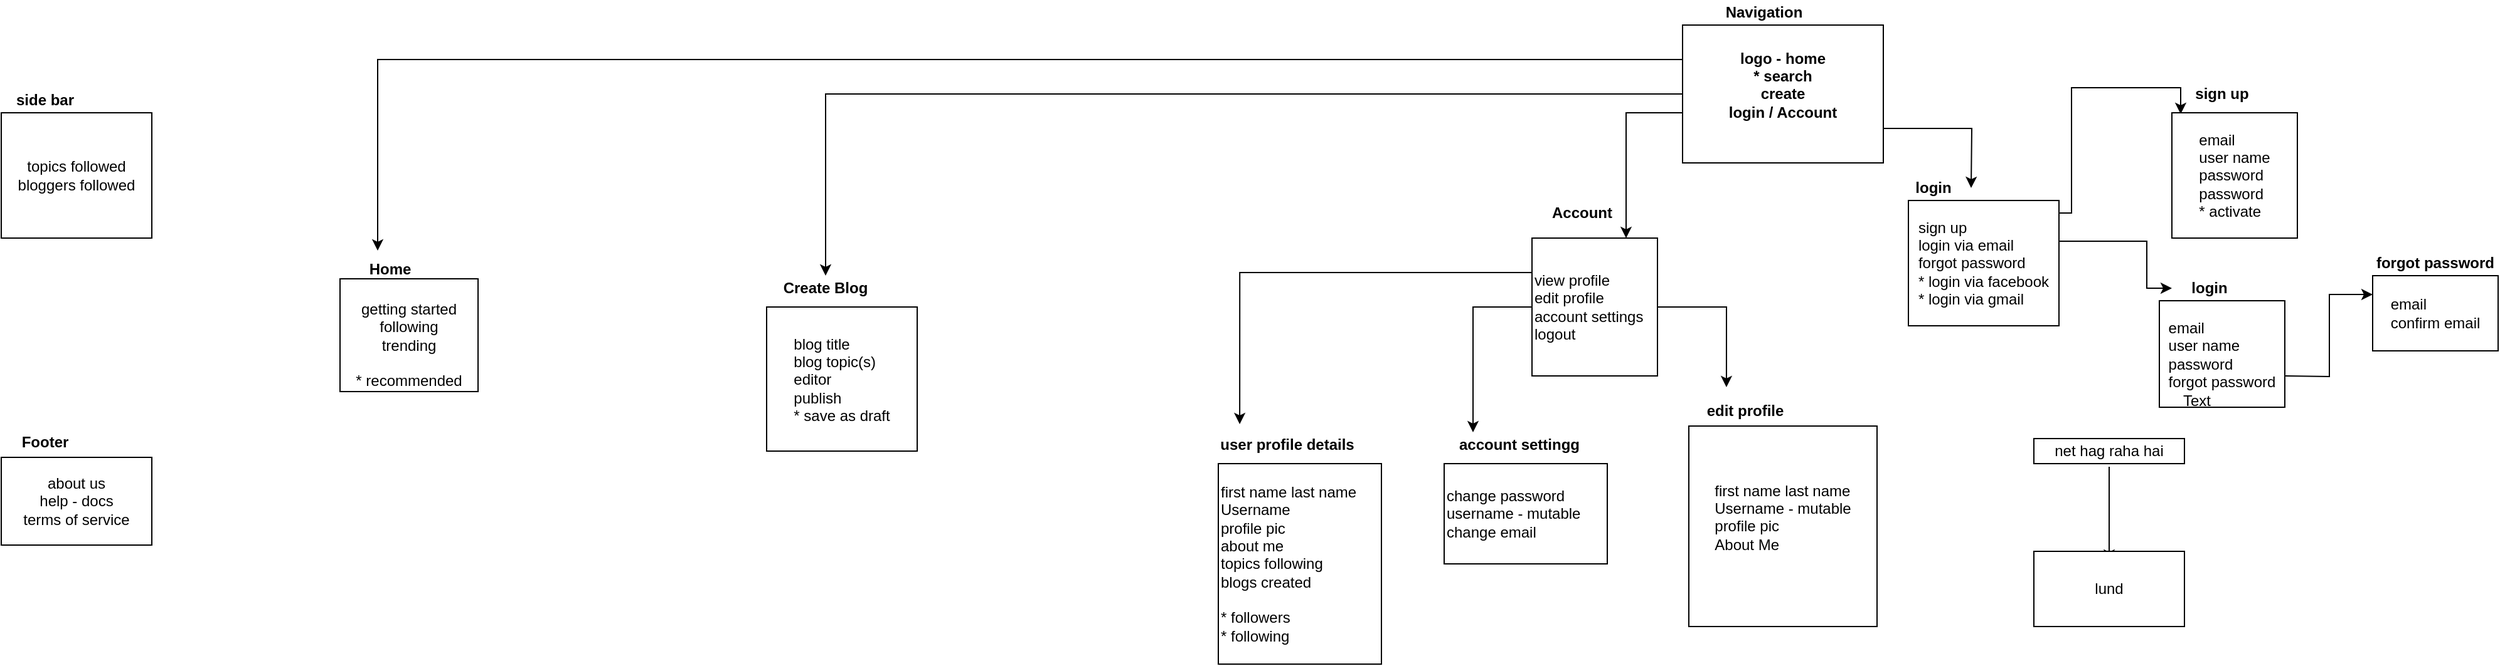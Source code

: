 <mxfile version="15.0.3" type="github">
  <diagram id="prtHgNgQTEPvFCAcTncT" name="Page-1">
    <mxGraphModel dx="2756" dy="614" grid="1" gridSize="10" guides="1" tooltips="1" connect="1" arrows="0" fold="1" page="1" pageScale="1" pageWidth="827" pageHeight="1169" math="0" shadow="0">
      <root>
        <mxCell id="0" />
        <mxCell id="1" parent="0" />
        <mxCell id="8EQNYQx7DyZxJMNojB_O-11" style="edgeStyle=orthogonalEdgeStyle;rounded=0;orthogonalLoop=1;jettySize=auto;html=1;exitX=1;exitY=0.75;exitDx=0;exitDy=0;" parent="1" source="8EQNYQx7DyZxJMNojB_O-1" edge="1">
          <mxGeometry relative="1" as="geometry">
            <mxPoint x="540" y="150" as="targetPoint" />
          </mxGeometry>
        </mxCell>
        <mxCell id="8EQNYQx7DyZxJMNojB_O-39" style="edgeStyle=orthogonalEdgeStyle;rounded=0;orthogonalLoop=1;jettySize=auto;html=1;exitX=0;exitY=0.75;exitDx=0;exitDy=0;entryX=0.75;entryY=0;entryDx=0;entryDy=0;" parent="1" source="8EQNYQx7DyZxJMNojB_O-1" target="8EQNYQx7DyZxJMNojB_O-12" edge="1">
          <mxGeometry relative="1" as="geometry">
            <Array as="points">
              <mxPoint x="310" y="90" />
              <mxPoint x="265" y="90" />
            </Array>
          </mxGeometry>
        </mxCell>
        <mxCell id="8EQNYQx7DyZxJMNojB_O-51" style="edgeStyle=orthogonalEdgeStyle;rounded=0;orthogonalLoop=1;jettySize=auto;html=1;entryX=0.5;entryY=0;entryDx=0;entryDy=0;" parent="1" source="8EQNYQx7DyZxJMNojB_O-1" target="8EQNYQx7DyZxJMNojB_O-40" edge="1">
          <mxGeometry relative="1" as="geometry" />
        </mxCell>
        <mxCell id="y3A3pCyBqQIWZJFm6sRN-7" style="edgeStyle=orthogonalEdgeStyle;rounded=0;orthogonalLoop=1;jettySize=auto;html=1;exitX=0;exitY=0.25;exitDx=0;exitDy=0;" parent="1" source="8EQNYQx7DyZxJMNojB_O-1" edge="1">
          <mxGeometry relative="1" as="geometry">
            <mxPoint x="-730" y="200" as="targetPoint" />
            <Array as="points">
              <mxPoint x="-730" y="48" />
            </Array>
          </mxGeometry>
        </mxCell>
        <mxCell id="8EQNYQx7DyZxJMNojB_O-1" value="&lt;div&gt;&lt;div&gt;&lt;b&gt;logo - home&lt;br&gt;&lt;/b&gt;&lt;/div&gt;&lt;div&gt;&lt;b&gt;* search&lt;/b&gt;&lt;/div&gt;&lt;/div&gt;&lt;div&gt;&lt;b&gt;create&lt;/b&gt;&lt;/div&gt;&lt;div&gt;&lt;b&gt;login / Account&lt;br&gt;&lt;/b&gt;&lt;/div&gt;&lt;div&gt;&lt;br&gt;&lt;/div&gt;" style="rounded=0;whiteSpace=wrap;html=1;" parent="1" vertex="1">
          <mxGeometry x="310" y="20" width="160" height="110" as="geometry" />
        </mxCell>
        <mxCell id="8EQNYQx7DyZxJMNojB_O-3" value="&lt;div align=&quot;left&quot;&gt;sign up&lt;br&gt;&lt;/div&gt;&lt;div align=&quot;left&quot;&gt;login via email&lt;/div&gt;&lt;div align=&quot;left&quot;&gt;forgot password&lt;br&gt;&lt;/div&gt;&lt;div align=&quot;left&quot;&gt;* login via facebook&lt;/div&gt;&lt;div align=&quot;left&quot;&gt;* login via gmail&lt;br&gt;&lt;/div&gt;" style="rounded=0;whiteSpace=wrap;html=1;" parent="1" vertex="1">
          <mxGeometry x="490" y="160" width="120" height="100" as="geometry" />
        </mxCell>
        <mxCell id="8EQNYQx7DyZxJMNojB_O-4" value="&lt;b&gt;login&lt;/b&gt;" style="text;html=1;strokeColor=none;fillColor=none;align=center;verticalAlign=middle;whiteSpace=wrap;rounded=0;" parent="1" vertex="1">
          <mxGeometry x="490" y="140" width="40" height="20" as="geometry" />
        </mxCell>
        <mxCell id="8EQNYQx7DyZxJMNojB_O-5" value="&lt;b&gt;Navigation&lt;/b&gt;" style="text;html=1;strokeColor=none;fillColor=none;align=center;verticalAlign=middle;whiteSpace=wrap;rounded=0;" parent="1" vertex="1">
          <mxGeometry x="340" width="70" height="20" as="geometry" />
        </mxCell>
        <mxCell id="Z2a8YiFNI8ECmcvXWg9p-6" style="edgeStyle=orthogonalEdgeStyle;rounded=0;orthogonalLoop=1;jettySize=auto;html=1;exitX=1;exitY=0;exitDx=0;exitDy=0;entryX=0.07;entryY=0.01;entryDx=0;entryDy=0;entryPerimeter=0;" parent="1" target="Z2a8YiFNI8ECmcvXWg9p-3" edge="1">
          <mxGeometry relative="1" as="geometry">
            <Array as="points">
              <mxPoint x="620" y="170" />
              <mxPoint x="620" y="70" />
              <mxPoint x="707" y="70" />
            </Array>
            <mxPoint x="610" y="170" as="sourcePoint" />
          </mxGeometry>
        </mxCell>
        <mxCell id="Z2a8YiFNI8ECmcvXWg9p-11" style="edgeStyle=orthogonalEdgeStyle;rounded=0;orthogonalLoop=1;jettySize=auto;html=1;exitX=1;exitY=0.25;exitDx=0;exitDy=0;" parent="1" target="Z2a8YiFNI8ECmcvXWg9p-8" edge="1">
          <mxGeometry relative="1" as="geometry">
            <Array as="points">
              <mxPoint x="680" y="193" />
              <mxPoint x="680" y="230" />
            </Array>
            <mxPoint x="610" y="192.5" as="sourcePoint" />
          </mxGeometry>
        </mxCell>
        <mxCell id="y3A3pCyBqQIWZJFm6sRN-1" style="edgeStyle=orthogonalEdgeStyle;rounded=0;orthogonalLoop=1;jettySize=auto;html=1;exitX=0;exitY=0.25;exitDx=0;exitDy=0;entryX=0.155;entryY=-0.05;entryDx=0;entryDy=0;entryPerimeter=0;" parent="1" source="8EQNYQx7DyZxJMNojB_O-12" target="8EQNYQx7DyZxJMNojB_O-27" edge="1">
          <mxGeometry relative="1" as="geometry" />
        </mxCell>
        <mxCell id="y3A3pCyBqQIWZJFm6sRN-2" style="edgeStyle=orthogonalEdgeStyle;rounded=0;orthogonalLoop=1;jettySize=auto;html=1;exitX=1;exitY=0.25;exitDx=0;exitDy=0;entryX=0.333;entryY=-0.117;entryDx=0;entryDy=0;entryPerimeter=0;" parent="1" source="8EQNYQx7DyZxJMNojB_O-12" target="8EQNYQx7DyZxJMNojB_O-32" edge="1">
          <mxGeometry relative="1" as="geometry">
            <Array as="points">
              <mxPoint x="290" y="245" />
              <mxPoint x="345" y="245" />
            </Array>
          </mxGeometry>
        </mxCell>
        <mxCell id="y3A3pCyBqQIWZJFm6sRN-5" style="edgeStyle=orthogonalEdgeStyle;rounded=0;orthogonalLoop=1;jettySize=auto;html=1;exitX=0;exitY=0.5;exitDx=0;exitDy=0;entryX=0.13;entryY=-0.167;entryDx=0;entryDy=0;entryPerimeter=0;" parent="1" source="8EQNYQx7DyZxJMNojB_O-12" target="y3A3pCyBqQIWZJFm6sRN-4" edge="1">
          <mxGeometry relative="1" as="geometry" />
        </mxCell>
        <mxCell id="8EQNYQx7DyZxJMNojB_O-12" value="&lt;div&gt;view profile&lt;/div&gt;&lt;div&gt;edit profile&lt;/div&gt;&lt;div&gt;account settings&lt;/div&gt;&lt;div&gt;logout&lt;br&gt;&lt;/div&gt;" style="rounded=0;whiteSpace=wrap;html=1;align=left;" parent="1" vertex="1">
          <mxGeometry x="190" y="190" width="100" height="110" as="geometry" />
        </mxCell>
        <mxCell id="8EQNYQx7DyZxJMNojB_O-17" value="&lt;b&gt;Account&lt;/b&gt;" style="text;html=1;strokeColor=none;fillColor=none;align=center;verticalAlign=middle;whiteSpace=wrap;rounded=0;" parent="1" vertex="1">
          <mxGeometry x="210" y="160" width="40" height="20" as="geometry" />
        </mxCell>
        <mxCell id="8EQNYQx7DyZxJMNojB_O-27" value="&lt;b&gt;user profile details&lt;/b&gt;" style="text;html=1;strokeColor=none;fillColor=none;align=center;verticalAlign=middle;whiteSpace=wrap;rounded=0;" parent="1" vertex="1">
          <mxGeometry x="-60" y="340" width="110" height="30" as="geometry" />
        </mxCell>
        <mxCell id="8EQNYQx7DyZxJMNojB_O-29" value="&lt;div align=&quot;left&quot;&gt;first name last name&lt;br&gt;&lt;/div&gt;&lt;div align=&quot;left&quot;&gt;Username - mutable&lt;br&gt;&lt;/div&gt;&lt;div align=&quot;left&quot;&gt;profile pic&lt;/div&gt;&lt;div align=&quot;left&quot;&gt;About Me&lt;br&gt;&lt;/div&gt;&lt;div align=&quot;left&quot;&gt;&lt;br&gt;&lt;/div&gt;" style="rounded=0;whiteSpace=wrap;html=1;align=center;" parent="1" vertex="1">
          <mxGeometry x="315" y="340" width="150" height="160" as="geometry" />
        </mxCell>
        <mxCell id="8EQNYQx7DyZxJMNojB_O-30" value="&lt;div align=&quot;left&quot;&gt;first name last name&lt;br&gt;&lt;/div&gt;&lt;div align=&quot;left&quot;&gt;Username&lt;br&gt;&lt;/div&gt;&lt;div align=&quot;left&quot;&gt;profile pic&lt;/div&gt;&lt;div align=&quot;left&quot;&gt;about me&lt;br&gt;&lt;/div&gt;&lt;div align=&quot;left&quot;&gt;topics following&lt;br&gt;&lt;/div&gt;&lt;div align=&quot;left&quot;&gt;blogs created&lt;/div&gt;&lt;div align=&quot;left&quot;&gt;&lt;br&gt;&lt;/div&gt;&lt;div align=&quot;left&quot;&gt;* followers&lt;/div&gt;&lt;div align=&quot;left&quot;&gt;* following&lt;br&gt;&lt;/div&gt;" style="rounded=0;whiteSpace=wrap;html=1;align=left;" parent="1" vertex="1">
          <mxGeometry x="-60" y="370" width="130" height="160" as="geometry" />
        </mxCell>
        <mxCell id="8EQNYQx7DyZxJMNojB_O-32" value="&lt;b&gt;edit profile&lt;br&gt;&lt;/b&gt;" style="text;html=1;strokeColor=none;fillColor=none;align=center;verticalAlign=middle;whiteSpace=wrap;rounded=0;" parent="1" vertex="1">
          <mxGeometry x="315" y="312.5" width="90" height="30" as="geometry" />
        </mxCell>
        <mxCell id="8EQNYQx7DyZxJMNojB_O-40" value="&lt;b&gt;Create Blog&lt;br&gt;&lt;/b&gt;" style="text;html=1;strokeColor=none;fillColor=none;align=center;verticalAlign=middle;whiteSpace=wrap;rounded=0;" parent="1" vertex="1">
          <mxGeometry x="-413" y="220" width="80" height="20" as="geometry" />
        </mxCell>
        <mxCell id="8EQNYQx7DyZxJMNojB_O-44" value="&lt;div align=&quot;left&quot;&gt;blog title&lt;/div&gt;&lt;div align=&quot;left&quot;&gt;blog topic(s)&lt;/div&gt;&lt;div align=&quot;left&quot;&gt;editor&lt;/div&gt;&lt;div align=&quot;left&quot;&gt;publish&lt;br&gt;&lt;/div&gt;&lt;div align=&quot;left&quot;&gt;* save as draft&lt;br&gt;&lt;/div&gt;" style="rounded=0;whiteSpace=wrap;html=1;align=center;" parent="1" vertex="1">
          <mxGeometry x="-420" y="245" width="120" height="115" as="geometry" />
        </mxCell>
        <mxCell id="8EQNYQx7DyZxJMNojB_O-47" value="&lt;div&gt;&lt;br&gt;&lt;/div&gt;&lt;div&gt;getting started&lt;br&gt;&lt;/div&gt;&lt;div&gt;following&lt;/div&gt;&lt;div&gt;trending&lt;br&gt;&lt;/div&gt;&lt;div&gt;&lt;br&gt;&lt;/div&gt;&lt;div&gt;* recommended&lt;br&gt;&lt;/div&gt;" style="rounded=0;whiteSpace=wrap;html=1;align=center;" parent="1" vertex="1">
          <mxGeometry x="-760" y="222.5" width="110" height="90" as="geometry" />
        </mxCell>
        <mxCell id="8EQNYQx7DyZxJMNojB_O-48" value="&lt;b&gt;Home&lt;/b&gt;" style="text;html=1;strokeColor=none;fillColor=none;align=center;verticalAlign=middle;whiteSpace=wrap;rounded=0;" parent="1" vertex="1">
          <mxGeometry x="-740" y="205" width="40" height="20" as="geometry" />
        </mxCell>
        <mxCell id="Z2a8YiFNI8ECmcvXWg9p-1" value="&lt;b&gt;sign up&lt;/b&gt;" style="text;html=1;strokeColor=none;fillColor=none;align=center;verticalAlign=middle;whiteSpace=wrap;rounded=0;" parent="1" vertex="1">
          <mxGeometry x="710" y="65" width="60" height="20" as="geometry" />
        </mxCell>
        <mxCell id="Z2a8YiFNI8ECmcvXWg9p-3" value="&lt;div align=&quot;left&quot;&gt;email&lt;/div&gt;&lt;div align=&quot;left&quot;&gt;user name&lt;/div&gt;&lt;div align=&quot;left&quot;&gt;password&lt;/div&gt;&lt;div align=&quot;left&quot;&gt;password&lt;/div&gt;&lt;div align=&quot;left&quot;&gt;* activate&lt;br&gt;&lt;/div&gt;" style="rounded=0;whiteSpace=wrap;html=1;" parent="1" vertex="1">
          <mxGeometry x="700" y="90" width="100" height="100" as="geometry" />
        </mxCell>
        <mxCell id="Z2a8YiFNI8ECmcvXWg9p-8" value="&lt;b&gt;login&lt;/b&gt;" style="text;html=1;strokeColor=none;fillColor=none;align=center;verticalAlign=middle;whiteSpace=wrap;rounded=0;" parent="1" vertex="1">
          <mxGeometry x="700" y="220" width="60" height="20" as="geometry" />
        </mxCell>
        <mxCell id="Z2a8YiFNI8ECmcvXWg9p-9" value="&lt;div align=&quot;left&quot;&gt;email&lt;/div&gt;&lt;div align=&quot;left&quot;&gt;user name&lt;/div&gt;&lt;div align=&quot;left&quot;&gt;password&lt;/div&gt;&lt;div align=&quot;left&quot;&gt;forgot password&lt;br&gt;&lt;/div&gt;" style="rounded=0;whiteSpace=wrap;html=1;" parent="1" vertex="1">
          <mxGeometry x="690" y="240" width="100" height="85" as="geometry" />
        </mxCell>
        <mxCell id="Z2a8YiFNI8ECmcvXWg9p-15" style="edgeStyle=orthogonalEdgeStyle;rounded=0;orthogonalLoop=1;jettySize=auto;html=1;exitX=1;exitY=0.75;exitDx=0;exitDy=0;entryX=0;entryY=0.25;entryDx=0;entryDy=0;" parent="1" target="Z2a8YiFNI8ECmcvXWg9p-12" edge="1">
          <mxGeometry relative="1" as="geometry">
            <mxPoint x="790" y="300" as="sourcePoint" />
          </mxGeometry>
        </mxCell>
        <mxCell id="Z2a8YiFNI8ECmcvXWg9p-12" value="&lt;div align=&quot;left&quot;&gt;email&lt;/div&gt;&lt;div align=&quot;left&quot;&gt;confirm email&lt;br&gt;&lt;/div&gt;" style="rounded=0;whiteSpace=wrap;html=1;" parent="1" vertex="1">
          <mxGeometry x="860" y="220" width="100" height="60" as="geometry" />
        </mxCell>
        <mxCell id="Z2a8YiFNI8ECmcvXWg9p-14" value="&lt;b&gt;forgot password&lt;/b&gt;" style="text;html=1;strokeColor=none;fillColor=none;align=center;verticalAlign=middle;whiteSpace=wrap;rounded=0;" parent="1" vertex="1">
          <mxGeometry x="860" y="200" width="100" height="20" as="geometry" />
        </mxCell>
        <mxCell id="Z2a8YiFNI8ECmcvXWg9p-18" value="&lt;div&gt;topics followed&lt;/div&gt;&lt;div&gt;bloggers followed&lt;br&gt;&lt;/div&gt;" style="rounded=0;whiteSpace=wrap;html=1;" parent="1" vertex="1">
          <mxGeometry x="-1030" y="90" width="120" height="100" as="geometry" />
        </mxCell>
        <mxCell id="Z2a8YiFNI8ECmcvXWg9p-20" value="&lt;b&gt;side bar&lt;/b&gt;" style="text;html=1;strokeColor=none;fillColor=none;align=center;verticalAlign=middle;whiteSpace=wrap;rounded=0;" parent="1" vertex="1">
          <mxGeometry x="-1030" y="70" width="70" height="20" as="geometry" />
        </mxCell>
        <mxCell id="Z2a8YiFNI8ECmcvXWg9p-21" value="&lt;div&gt;about us&lt;/div&gt;&lt;div&gt;help - docs&lt;br&gt;&lt;/div&gt;&lt;div&gt;terms of service&lt;br&gt;&lt;/div&gt;" style="rounded=0;whiteSpace=wrap;html=1;" parent="1" vertex="1">
          <mxGeometry x="-1030" y="365" width="120" height="70" as="geometry" />
        </mxCell>
        <mxCell id="Z2a8YiFNI8ECmcvXWg9p-24" value="&lt;b&gt;Footer&lt;/b&gt;" style="text;html=1;strokeColor=none;fillColor=none;align=center;verticalAlign=middle;whiteSpace=wrap;rounded=0;" parent="1" vertex="1">
          <mxGeometry x="-1030" y="342.5" width="70" height="20" as="geometry" />
        </mxCell>
        <mxCell id="y3A3pCyBqQIWZJFm6sRN-3" value="&lt;div&gt;change password&lt;/div&gt;&lt;div&gt;username - mutable&lt;/div&gt;&lt;div&gt;change email&lt;br&gt;&lt;/div&gt;" style="rounded=0;whiteSpace=wrap;html=1;align=left;" parent="1" vertex="1">
          <mxGeometry x="120" y="370" width="130" height="80" as="geometry" />
        </mxCell>
        <mxCell id="y3A3pCyBqQIWZJFm6sRN-4" value="&lt;b&gt;account settingg&lt;/b&gt;" style="text;html=1;strokeColor=none;fillColor=none;align=center;verticalAlign=middle;whiteSpace=wrap;rounded=0;" parent="1" vertex="1">
          <mxGeometry x="130" y="347.5" width="100" height="15" as="geometry" />
        </mxCell>
        <mxCell id="_I2WGtnj0h3QCTi4vr_J-1" value="net hag raha hai" style="whiteSpace=wrap;html=1;" vertex="1" parent="1">
          <mxGeometry x="590" y="350" width="120" height="20" as="geometry" />
        </mxCell>
        <mxCell id="_I2WGtnj0h3QCTi4vr_J-2" value="Text" style="text;html=1;strokeColor=none;fillColor=none;align=center;verticalAlign=middle;whiteSpace=wrap;rounded=0;" vertex="1" parent="1">
          <mxGeometry x="700" y="310" width="40" height="20" as="geometry" />
        </mxCell>
        <mxCell id="_I2WGtnj0h3QCTi4vr_J-3" value="" style="endArrow=classic;html=1;" edge="1" parent="1">
          <mxGeometry width="50" height="50" relative="1" as="geometry">
            <mxPoint x="650" y="372.5" as="sourcePoint" />
            <mxPoint x="650" y="447.5" as="targetPoint" />
          </mxGeometry>
        </mxCell>
        <mxCell id="_I2WGtnj0h3QCTi4vr_J-4" value="lund" style="rounded=0;whiteSpace=wrap;html=1;" vertex="1" parent="1">
          <mxGeometry x="590" y="440" width="120" height="60" as="geometry" />
        </mxCell>
      </root>
    </mxGraphModel>
  </diagram>
</mxfile>
